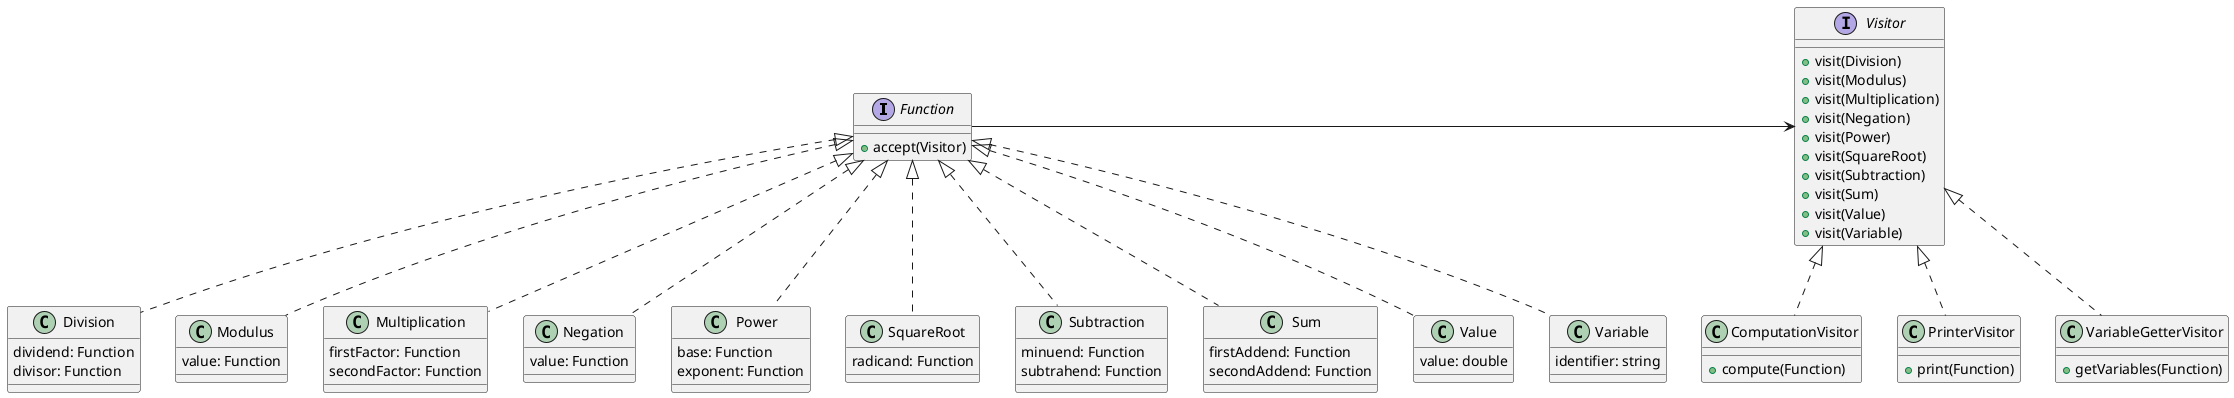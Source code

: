 @startuml

interface Function {
    + accept(Visitor)
}

interface Visitor {
    + visit(Division)
    + visit(Modulus)
    + visit(Multiplication)
    + visit(Negation)
    + visit(Power)
    + visit(SquareRoot)
    + visit(Subtraction)
    + visit(Sum)
    + visit(Value)
    + visit(Variable)
}

Function -> Visitor

class ComputationVisitor implements Visitor {
    + compute(Function)
}

class Division implements Function {
    dividend: Function
    divisor: Function
}

class Modulus implements Function {
    value: Function
}

class Multiplication implements Function {
    firstFactor: Function
    secondFactor: Function
}

class Negation implements Function {
    value: Function
}

class Power implements Function {
    base: Function
    exponent: Function
}

class PrinterVisitor implements Visitor {
    + print(Function)
}

class SquareRoot implements Function {
    radicand: Function
}
class Subtraction implements Function {
    minuend: Function
    subtrahend: Function
}
class Sum implements Function {
    firstAddend: Function
    secondAddend: Function
}

class Value implements Function {
    value: double
}

class Variable implements Function {
    identifier: string
}

class VariableGetterVisitor implements Visitor {
    + getVariables(Function)
}

@enduml